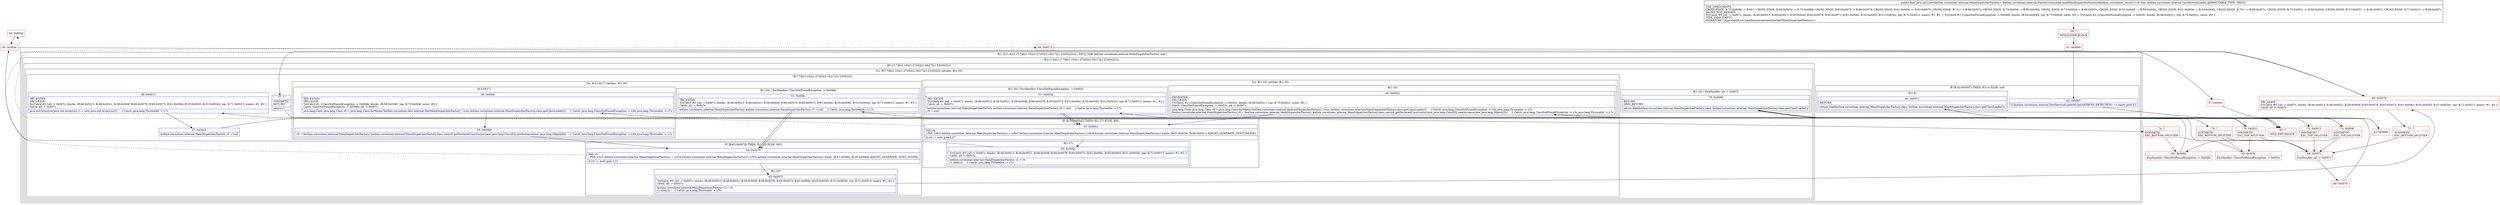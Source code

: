 digraph "CFG forkotlinx.coroutines.internal.FastServiceLoader.loadMainDispatcherFactory$kotlinx_coroutines_core()Ljava\/util\/List;" {
subgraph cluster_Region_934562357 {
label = "R(1:(2:(1:4)|(1:(7:7|8|(1:10)|(1:27)(0)|(2:16|17)|(1:23)(0)|22)))) | DECL_VAR: kotlinx.coroutines.internal.MainDispatcherFactory null\l";
node [shape=record,color=blue];
subgraph cluster_Region_1622781447 {
label = "R(2:(1:4)|(1:(7:7|8|(1:10)|(1:27)(0)|(2:16|17)|(1:23)(0)|22)))";
node [shape=record,color=blue];
subgraph cluster_IfRegion_726777115 {
label = "IF [B:42:0x0007] THEN: R(1:4) ELSE: null";
node [shape=record,color=blue];
Node_42 [shape=record,label="{42\:\ 0x0007|if (kotlinx.coroutines.internal.FastServiceLoaderKt.getANDROID_DETECTED() == false) goto L3\l}"];
subgraph cluster_Region_1383403450 {
label = "R(1:4)";
node [shape=record,color=blue];
Node_44 [shape=record,label="{44\:\ 0x0011|RETURN\l|return load(kotlinx.coroutines.internal.MainDispatcherFactory.class, kotlinx.coroutines.internal.MainDispatcherFactory.class.getClassLoader())\l}"];
}
}
subgraph cluster_Region_1199903267 {
label = "R(1:(7:7|8|(1:10)|(1:27)(0)|(2:16|17)|(1:23)(0)|22))";
node [shape=record,color=blue];
subgraph cluster_TryCatchRegion_1784763714 {
label = "Try: R(7:7|8|(1:10)|(1:27)(0)|(2:16|17)|(1:23)(0)|22) catches: R(1:33)";
node [shape=record,color=blue];
subgraph cluster_Region_428508912 {
label = "R(7:7|8|(1:10)|(1:27)(0)|(2:16|17)|(1:23)(0)|22)";
node [shape=record,color=blue];
Node_46 [shape=record,label="{46\:\ 0x0013|TRY_ENTER\lTRY_LEAVE\lTryCatch #0 \{all \-\> 0x007c, blocks: (B:46:0x0013, B:48:0x0021, B:58:0x004f, B:66:0x0078, B:65:0x0073, B:61:0x006c, B:55:0x0045, B:51:0x003d), top: B:71:0x0013, inners: #1, #2 \}\lCatch: all \-\> 0x007c\l|java.util.ArrayList java.util.ArrayList r1 = new java.util.ArrayList(2)     \/\/ Catch: java.lang.Throwable \-\> L7c\l}"];
Node_47 [shape=record,label="{47\:\ 0x001b|kotlinx.coroutines.internal.MainDispatcherFactory r5 = null\l}"];
subgraph cluster_TryCatchRegion_1283363952 {
label = "Try: R(1:10) catches: R(1:30)";
node [shape=record,color=blue];
subgraph cluster_Region_1997060211 {
label = "R(1:10)";
node [shape=record,color=blue];
Node_48 [shape=record,label="{48\:\ 0x0021|TRY_ENTER\lTRY_LEAVE\lTryCatch #2 \{ClassNotFoundException \-\> 0x003c, blocks: (B:48:0x0021), top: B:75:0x0021, outer: #0 \}\lCatch: ClassNotFoundException \-\> 0x003c, all \-\> 0x007c\l|java.lang.Class java.lang.Class r8 = java.lang.Class.forName(\"kotlinx.coroutines.android.AndroidDispatcherFactory\", true, kotlinx.coroutines.internal.MainDispatcherFactory.class.getClassLoader())     \/\/ Catch: java.lang.ClassNotFoundException \-\> L3c java.lang.Throwable \-\> L7c\lkotlinx.coroutines.internal.MainDispatcherFactory r9 = (kotlinx.coroutines.internal.MainDispatcherFactory) kotlinx.coroutines.internal.MainDispatcherFactory.class.cast(r8.getDeclaredConstructor(new java.lang.Class[0]).newInstance(new java.lang.Object[0]))     \/\/ Catch: java.lang.ClassNotFoundException \-\> L3c java.lang.Throwable \-\> L7c\l}"];
}
subgraph cluster_Region_1160185286 {
label = "R(1:30) | ExcHandler: ClassNotFoundException \-\> 0x003c\l";
node [shape=record,color=blue];
Node_51 [shape=record,label="{51\:\ 0x003d|TRY_ENTER\lTryCatch #0 \{all \-\> 0x007c, blocks: (B:46:0x0013, B:48:0x0021, B:58:0x004f, B:66:0x0078, B:65:0x0073, B:61:0x006c, B:55:0x0045, B:51:0x003d), top: B:71:0x0013, inners: #1, #2 \}\lCatch: all \-\> 0x007c\l|kotlinx.coroutines.internal.MainDispatcherFactory kotlinx.coroutines.internal.MainDispatcherFactory r9 = null     \/\/ Catch: java.lang.Throwable \-\> L7c\lr9 = null\l}"];
}
}
subgraph cluster_IfRegion_906775194 {
label = "IF [B:53:0x0042] THEN: R(1:27) ELSE: R(0)";
node [shape=record,color=blue];
Node_53 [shape=record,label="{53\:\ 0x0042|PHI: r9 \l  PHI: (r9v3 kotlinx.coroutines.internal.MainDispatcherFactory) = (r9v2 kotlinx.coroutines.internal.MainDispatcherFactory), (r9v8 kotlinx.coroutines.internal.MainDispatcherFactory) binds: [B:51:0x003d, B:48:0x0021] A[DONT_GENERATE, DONT_INLINE]\l|if (r9 != null) goto L27\l}"];
subgraph cluster_Region_2106637258 {
label = "R(1:27)";
node [shape=record,color=blue];
Node_55 [shape=record,label="{55\:\ 0x0045|TryCatch #0 \{all \-\> 0x007c, blocks: (B:46:0x0013, B:48:0x0021, B:58:0x004f, B:66:0x0078, B:65:0x0073, B:61:0x006c, B:55:0x0045, B:51:0x003d), top: B:71:0x0013, inners: #1, #2 \}\lCatch: all \-\> 0x007c\l|kotlinx.coroutines.internal.MainDispatcherFactory r2 = r9\lr1.add(r2)     \/\/ Catch: java.lang.Throwable \-\> L7c\l}"];
}
subgraph cluster_Region_1509380722 {
label = "R(0)";
node [shape=record,color=blue];
}
}
subgraph cluster_TryCatchRegion_970770251 {
label = "Try: R(2:16|17) catches: R(1:26)";
node [shape=record,color=blue];
subgraph cluster_Region_1885405887 {
label = "R(2:16|17)";
node [shape=record,color=blue];
Node_58 [shape=record,label="{58\:\ 0x004f|TRY_ENTER\lTRY_LEAVE\lTryCatch #1 \{ClassNotFoundException \-\> 0x006b, blocks: (B:58:0x004f), top: B:73:0x004f, outer: #0 \}\lCatch: ClassNotFoundException \-\> 0x006b, all \-\> 0x007c\l|java.lang.Class java.lang.Class r6 = java.lang.Class.forName(\"kotlinx.coroutines.test.internal.TestMainDispatcherFactory\", true, kotlinx.coroutines.internal.MainDispatcherFactory.class.getClassLoader())     \/\/ Catch: java.lang.ClassNotFoundException \-\> L6b java.lang.Throwable \-\> L7c\l}"];
Node_59 [shape=record,label="{59\:\ 0x0069|r5 = (kotlinx.coroutines.internal.MainDispatcherFactory) kotlinx.coroutines.internal.MainDispatcherFactory.class.cast(r6.getDeclaredConstructor(new java.lang.Class[0]).newInstance(new java.lang.Object[0]))     \/\/ Catch: java.lang.ClassNotFoundException \-\> L6b java.lang.Throwable \-\> L7c\l}"];
}
subgraph cluster_Region_260323543 {
label = "R(1:26) | ExcHandler: ClassNotFoundException \-\> 0x006b\l";
node [shape=record,color=blue];
Node_61 [shape=record,label="{61\:\ 0x006c|TRY_ENTER\lTryCatch #0 \{all \-\> 0x007c, blocks: (B:46:0x0013, B:48:0x0021, B:58:0x004f, B:66:0x0078, B:65:0x0073, B:61:0x006c, B:55:0x0045, B:51:0x003d), top: B:71:0x0013, inners: #1, #2 \}\lCatch: all \-\> 0x007c\l|kotlinx.coroutines.internal.MainDispatcherFactory kotlinx.coroutines.internal.MainDispatcherFactory r7 = null     \/\/ Catch: java.lang.Throwable \-\> L7c\l}"];
}
}
subgraph cluster_IfRegion_1024567109 {
label = "IF [B:63:0x0070] THEN: R(1:23) ELSE: R(0)";
node [shape=record,color=blue];
Node_63 [shape=record,label="{63\:\ 0x0070|PHI: r5 \l  PHI: (r5v1 kotlinx.coroutines.internal.MainDispatcherFactory) = (r5v0 kotlinx.coroutines.internal.MainDispatcherFactory), (r5v2 kotlinx.coroutines.internal.MainDispatcherFactory) binds: [B:61:0x006c, B:59:0x0069] A[DONT_GENERATE, DONT_INLINE]\l|if (r5 != null) goto L23\l}"];
subgraph cluster_Region_1897423033 {
label = "R(1:23)";
node [shape=record,color=blue];
Node_65 [shape=record,label="{65\:\ 0x0073|TryCatch #0 \{all \-\> 0x007c, blocks: (B:46:0x0013, B:48:0x0021, B:58:0x004f, B:66:0x0078, B:65:0x0073, B:61:0x006c, B:55:0x0045, B:51:0x003d), top: B:71:0x0013, inners: #1, #2 \}\lCatch: all \-\> 0x007c\l|kotlinx.coroutines.internal.MainDispatcherFactory r2 = r5\lr1.add(r2)     \/\/ Catch: java.lang.Throwable \-\> L7c\l}"];
}
subgraph cluster_Region_28903700 {
label = "R(0)";
node [shape=record,color=blue];
}
}
Node_77 [shape=record,label="{77\:\ ?|SYNTHETIC\lRETURN\l|return r1\l}"];
}
subgraph cluster_Region_1437981475 {
label = "R(1:33) | ExcHandler: all \-\> 0x007c\l";
node [shape=record,color=blue];
Node_70 [shape=record,label="{70\:\ 0x0086|RETURN\lORIG_RETURN\l|return load(kotlinx.coroutines.internal.MainDispatcherFactory.class, kotlinx.coroutines.internal.MainDispatcherFactory.class.getClassLoader())\l}"];
}
}
}
}
}
subgraph cluster_Region_1437981475 {
label = "R(1:33) | ExcHandler: all \-\> 0x007c\l";
node [shape=record,color=blue];
Node_70 [shape=record,label="{70\:\ 0x0086|RETURN\lORIG_RETURN\l|return load(kotlinx.coroutines.internal.MainDispatcherFactory.class, kotlinx.coroutines.internal.MainDispatcherFactory.class.getClassLoader())\l}"];
}
subgraph cluster_Region_1160185286 {
label = "R(1:30) | ExcHandler: ClassNotFoundException \-\> 0x003c\l";
node [shape=record,color=blue];
Node_51 [shape=record,label="{51\:\ 0x003d|TRY_ENTER\lTryCatch #0 \{all \-\> 0x007c, blocks: (B:46:0x0013, B:48:0x0021, B:58:0x004f, B:66:0x0078, B:65:0x0073, B:61:0x006c, B:55:0x0045, B:51:0x003d), top: B:71:0x0013, inners: #1, #2 \}\lCatch: all \-\> 0x007c\l|kotlinx.coroutines.internal.MainDispatcherFactory kotlinx.coroutines.internal.MainDispatcherFactory r9 = null     \/\/ Catch: java.lang.Throwable \-\> L7c\lr9 = null\l}"];
}
subgraph cluster_Region_260323543 {
label = "R(1:26) | ExcHandler: ClassNotFoundException \-\> 0x006b\l";
node [shape=record,color=blue];
Node_61 [shape=record,label="{61\:\ 0x006c|TRY_ENTER\lTryCatch #0 \{all \-\> 0x007c, blocks: (B:46:0x0013, B:48:0x0021, B:58:0x004f, B:66:0x0078, B:65:0x0073, B:61:0x006c, B:55:0x0045, B:51:0x003d), top: B:71:0x0013, inners: #1, #2 \}\lCatch: all \-\> 0x007c\l|kotlinx.coroutines.internal.MainDispatcherFactory kotlinx.coroutines.internal.MainDispatcherFactory r7 = null     \/\/ Catch: java.lang.Throwable \-\> L7c\l}"];
}
Node_39 [shape=record,color=red,label="{39\:\ ?|MTH_ENTER_BLOCK\l}"];
Node_41 [shape=record,color=red,label="{41\:\ 0x0000}"];
Node_43 [shape=record,color=red,label="{43\:\ 0x0009}"];
Node_40 [shape=record,color=red,label="{40\:\ ?|MTH_EXIT_BLOCK\l}"];
Node_71 [shape=record,color=red,label="{71\:\ 0x0013|SYNTHETIC\lEXC_TOP_SPLITTER\l}"];
Node_75 [shape=record,color=red,label="{75\:\ 0x0021|SYNTHETIC\lEXC_TOP_SPLITTER\l}"];
Node_54 [shape=record,color=red,label="{54\:\ 0x0044}"];
Node_56 [shape=record,color=red,label="{56\:\ 0x004a}"];
Node_57 [shape=record,color=red,label="{57\:\ 0x004c}"];
Node_73 [shape=record,color=red,label="{73\:\ 0x004f|SYNTHETIC\lEXC_TOP_SPLITTER\l}"];
Node_64 [shape=record,color=red,label="{64\:\ 0x0072}"];
Node_66 [shape=record,color=red,label="{66\:\ 0x0078|TRY_LEAVE\lTryCatch #0 \{all \-\> 0x007c, blocks: (B:46:0x0013, B:48:0x0021, B:58:0x004f, B:66:0x0078, B:65:0x0073, B:61:0x006c, B:55:0x0045, B:51:0x003d), top: B:71:0x0013, inners: #1, #2 \}\lCatch: all \-\> 0x007c\l}"];
Node_72 [shape=record,color=red,label="{72\:\ ?|SYNTHETIC\lEXC_BOTTOM_SPLITTER\l}"];
Node_74 [shape=record,color=red,label="{74\:\ ?|SYNTHETIC\lEXC_BOTTOM_SPLITTER\l}"];
Node_60 [shape=record,color=red,label="{60\:\ 0x006b|ExcHandler: ClassNotFoundException \-\> 0x006b\l}"];
Node_76 [shape=record,color=red,label="{76\:\ ?|SYNTHETIC\lEXC_BOTTOM_SPLITTER\l}"];
Node_50 [shape=record,color=red,label="{50\:\ 0x003c|ExcHandler: ClassNotFoundException \-\> 0x003c\l}"];
Node_68 [shape=record,color=red,label="{68\:\ 0x007c|ExcHandler: all \-\> 0x007c\l}"];
Node_69 [shape=record,color=red,label="{69\:\ 0x007d}"];
MethodNode[shape=record,label="{public final java.util.List\<kotlinx.coroutines.internal.MainDispatcherFactory\> kotlinx.coroutines.internal.FastServiceLoader.loadMainDispatcherFactory$kotlinx_coroutines_core((r11v0 'this' kotlinx.coroutines.internal.FastServiceLoader A[IMMUTABLE_TYPE, THIS]))  | USE_LINES_HINTS\lCROSS_EDGE: B:70:0x0086 \-\> B:40:?, CROSS_EDGE: B:69:0x007d \-\> B:70:0x0086, CROSS_EDGE: B:65:0x0073 \-\> B:66:0x0078, CROSS_EDGE: B:61:0x006c \-\> B:63:0x0070, CROSS_EDGE: B:74:? \-\> B:68:0x007c, CROSS_EDGE: B:73:0x004f \-\> B:60:0x006b, CROSS_EDGE: B:73:0x004f \-\> B:68:0x007c, CROSS_EDGE: B:55:0x0045 \-\> B:56:0x004a, CROSS_EDGE: B:51:0x003d \-\> B:53:0x0042, CROSS_EDGE: B:76:? \-\> B:68:0x007c, CROSS_EDGE: B:75:0x0021 \-\> B:50:0x003c, CROSS_EDGE: B:75:0x0021 \-\> B:68:0x007c, CROSS_EDGE: B:71:0x0013 \-\> B:68:0x007c\lINLINE_NOT_NEEDED\lTryCatch #0 \{all \-\> 0x007c, blocks: (B:46:0x0013, B:48:0x0021, B:58:0x004f, B:66:0x0078, B:65:0x0073, B:61:0x006c, B:55:0x0045, B:51:0x003d), top: B:71:0x0013, inners: #1, #2 \}, TryCatch #1 \{ClassNotFoundException \-\> 0x006b, blocks: (B:58:0x004f), top: B:73:0x004f, outer: #0 \}, TryCatch #2 \{ClassNotFoundException \-\> 0x003c, blocks: (B:48:0x0021), top: B:75:0x0021, outer: #0 \}\lTYPE_VARS: EMPTY\lSIGNATURE: ()Ljava\/util\/List\<Lkotlinx\/coroutines\/internal\/MainDispatcherFactory;\>;\l}"];
MethodNode -> Node_39;Node_42 -> Node_43;
Node_42 -> Node_71[style=dashed];
Node_44 -> Node_40;
Node_46 -> Node_47;
Node_47 -> Node_75;
Node_48 -> Node_53;
Node_48 -> Node_76;
Node_51 -> Node_53;
Node_53 -> Node_54[style=dashed];
Node_53 -> Node_55;
Node_55 -> Node_56;
Node_58 -> Node_59;
Node_58 -> Node_74;
Node_59 -> Node_63;
Node_61 -> Node_63;
Node_63 -> Node_64[style=dashed];
Node_63 -> Node_65;
Node_65 -> Node_66;
Node_77 -> Node_40;
Node_70 -> Node_40;
Node_70 -> Node_40;
Node_51 -> Node_53;
Node_61 -> Node_63;
Node_39 -> Node_41;
Node_41 -> Node_42;
Node_43 -> Node_44;
Node_71 -> Node_46;
Node_71 -> Node_68;
Node_75 -> Node_48;
Node_75 -> Node_50;
Node_75 -> Node_68;
Node_54 -> Node_56;
Node_56 -> Node_57;
Node_57 -> Node_73;
Node_73 -> Node_58;
Node_73 -> Node_60;
Node_73 -> Node_68;
Node_64 -> Node_66;
Node_66 -> Node_72;
Node_66 -> Node_77;
Node_72 -> Node_68;
Node_74 -> Node_60;
Node_74 -> Node_68;
Node_60 -> Node_61;
Node_76 -> Node_50;
Node_76 -> Node_68;
Node_50 -> Node_51;
Node_68 -> Node_69;
Node_69 -> Node_70;
}


